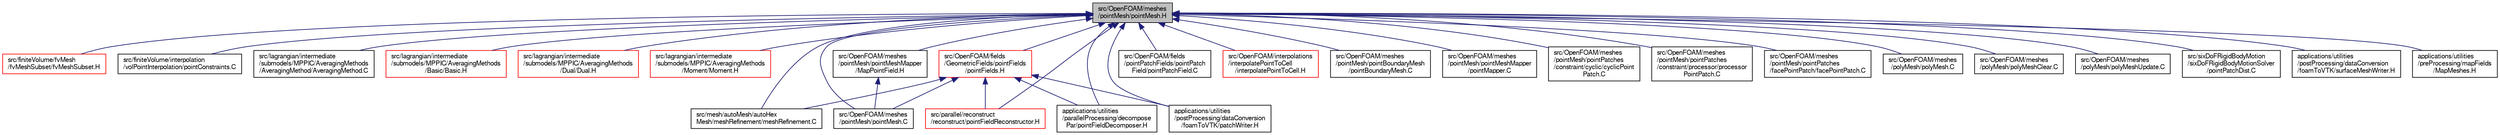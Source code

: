 digraph "src/OpenFOAM/meshes/pointMesh/pointMesh.H"
{
  bgcolor="transparent";
  edge [fontname="FreeSans",fontsize="10",labelfontname="FreeSans",labelfontsize="10"];
  node [fontname="FreeSans",fontsize="10",shape=record];
  Node225 [label="src/OpenFOAM/meshes\l/pointMesh/pointMesh.H",height=0.2,width=0.4,color="black", fillcolor="grey75", style="filled", fontcolor="black"];
  Node225 -> Node226 [dir="back",color="midnightblue",fontsize="10",style="solid",fontname="FreeSans"];
  Node226 [label="src/finiteVolume/fvMesh\l/fvMeshSubset/fvMeshSubset.H",height=0.2,width=0.4,color="red",URL="$a03563.html"];
  Node225 -> Node273 [dir="back",color="midnightblue",fontsize="10",style="solid",fontname="FreeSans"];
  Node273 [label="src/finiteVolume/interpolation\l/volPointInterpolation/pointConstraints.C",height=0.2,width=0.4,color="black",URL="$a04325.html"];
  Node225 -> Node274 [dir="back",color="midnightblue",fontsize="10",style="solid",fontname="FreeSans"];
  Node274 [label="src/lagrangian/intermediate\l/submodels/MPPIC/AveragingMethods\l/AveragingMethod/AveragingMethod.C",height=0.2,width=0.4,color="black",URL="$a06008.html"];
  Node225 -> Node275 [dir="back",color="midnightblue",fontsize="10",style="solid",fontname="FreeSans"];
  Node275 [label="src/lagrangian/intermediate\l/submodels/MPPIC/AveragingMethods\l/Basic/Basic.H",height=0.2,width=0.4,color="red",URL="$a06020.html"];
  Node225 -> Node278 [dir="back",color="midnightblue",fontsize="10",style="solid",fontname="FreeSans"];
  Node278 [label="src/lagrangian/intermediate\l/submodels/MPPIC/AveragingMethods\l/Dual/Dual.H",height=0.2,width=0.4,color="red",URL="$a06026.html"];
  Node225 -> Node280 [dir="back",color="midnightblue",fontsize="10",style="solid",fontname="FreeSans"];
  Node280 [label="src/lagrangian/intermediate\l/submodels/MPPIC/AveragingMethods\l/Moment/Moment.H",height=0.2,width=0.4,color="red",URL="$a06035.html"];
  Node225 -> Node229 [dir="back",color="midnightblue",fontsize="10",style="solid",fontname="FreeSans"];
  Node229 [label="src/mesh/autoMesh/autoHex\lMesh/meshRefinement/meshRefinement.C",height=0.2,width=0.4,color="black",URL="$a06917.html"];
  Node225 -> Node282 [dir="back",color="midnightblue",fontsize="10",style="solid",fontname="FreeSans"];
  Node282 [label="src/OpenFOAM/fields\l/GeometricFields/pointFields\l/pointFields.H",height=0.2,width=0.4,color="red",URL="$a09881.html"];
  Node282 -> Node229 [dir="back",color="midnightblue",fontsize="10",style="solid",fontname="FreeSans"];
  Node282 -> Node512 [dir="back",color="midnightblue",fontsize="10",style="solid",fontname="FreeSans"];
  Node512 [label="src/OpenFOAM/meshes\l/pointMesh/pointMesh.C",height=0.2,width=0.4,color="black",URL="$a11396.html"];
  Node282 -> Node513 [dir="back",color="midnightblue",fontsize="10",style="solid",fontname="FreeSans"];
  Node513 [label="src/parallel/reconstruct\l/reconstruct/pointFieldReconstructor.H",height=0.2,width=0.4,color="red",URL="$a13076.html"];
  Node282 -> Node518 [dir="back",color="midnightblue",fontsize="10",style="solid",fontname="FreeSans"];
  Node518 [label="applications/utilities\l/parallelProcessing/decompose\lPar/pointFieldDecomposer.H",height=0.2,width=0.4,color="black",URL="$a18776.html"];
  Node282 -> Node267 [dir="back",color="midnightblue",fontsize="10",style="solid",fontname="FreeSans"];
  Node267 [label="applications/utilities\l/postProcessing/dataConversion\l/foamToVTK/patchWriter.H",height=0.2,width=0.4,color="black",URL="$a18959.html"];
  Node225 -> Node519 [dir="back",color="midnightblue",fontsize="10",style="solid",fontname="FreeSans"];
  Node519 [label="src/OpenFOAM/fields\l/pointPatchFields/pointPatch\lField/pointPatchField.C",height=0.2,width=0.4,color="black",URL="$a10145.html"];
  Node225 -> Node520 [dir="back",color="midnightblue",fontsize="10",style="solid",fontname="FreeSans"];
  Node520 [label="src/OpenFOAM/interpolations\l/interpolatePointToCell\l/interpolatePointToCell.H",height=0.2,width=0.4,color="red",URL="$a10388.html",tooltip="Interpolates (averages) the vertex values to the cell center. "];
  Node225 -> Node524 [dir="back",color="midnightblue",fontsize="10",style="solid",fontname="FreeSans"];
  Node524 [label="src/OpenFOAM/meshes\l/pointMesh/pointBoundaryMesh\l/pointBoundaryMesh.C",height=0.2,width=0.4,color="black",URL="$a11390.html"];
  Node225 -> Node512 [dir="back",color="midnightblue",fontsize="10",style="solid",fontname="FreeSans"];
  Node225 -> Node525 [dir="back",color="midnightblue",fontsize="10",style="solid",fontname="FreeSans"];
  Node525 [label="src/OpenFOAM/meshes\l/pointMesh/pointMeshMapper\l/MapPointField.H",height=0.2,width=0.4,color="black",URL="$a11402.html"];
  Node525 -> Node512 [dir="back",color="midnightblue",fontsize="10",style="solid",fontname="FreeSans"];
  Node225 -> Node526 [dir="back",color="midnightblue",fontsize="10",style="solid",fontname="FreeSans"];
  Node526 [label="src/OpenFOAM/meshes\l/pointMesh/pointMeshMapper\l/pointMapper.C",height=0.2,width=0.4,color="black",URL="$a11408.html"];
  Node225 -> Node527 [dir="back",color="midnightblue",fontsize="10",style="solid",fontname="FreeSans"];
  Node527 [label="src/OpenFOAM/meshes\l/pointMesh/pointPatches\l/constraint/cyclic/cyclicPoint\lPatch.C",height=0.2,width=0.4,color="black",URL="$a11435.html"];
  Node225 -> Node528 [dir="back",color="midnightblue",fontsize="10",style="solid",fontname="FreeSans"];
  Node528 [label="src/OpenFOAM/meshes\l/pointMesh/pointPatches\l/constraint/processor/processor\lPointPatch.C",height=0.2,width=0.4,color="black",URL="$a11459.html"];
  Node225 -> Node529 [dir="back",color="midnightblue",fontsize="10",style="solid",fontname="FreeSans"];
  Node529 [label="src/OpenFOAM/meshes\l/pointMesh/pointPatches\l/facePointPatch/facePointPatch.C",height=0.2,width=0.4,color="black",URL="$a11501.html"];
  Node225 -> Node530 [dir="back",color="midnightblue",fontsize="10",style="solid",fontname="FreeSans"];
  Node530 [label="src/OpenFOAM/meshes\l/polyMesh/polyMesh.C",height=0.2,width=0.4,color="black",URL="$a11627.html"];
  Node225 -> Node531 [dir="back",color="midnightblue",fontsize="10",style="solid",fontname="FreeSans"];
  Node531 [label="src/OpenFOAM/meshes\l/polyMesh/polyMeshClear.C",height=0.2,width=0.4,color="black",URL="$a11642.html"];
  Node225 -> Node532 [dir="back",color="midnightblue",fontsize="10",style="solid",fontname="FreeSans"];
  Node532 [label="src/OpenFOAM/meshes\l/polyMesh/polyMeshUpdate.C",height=0.2,width=0.4,color="black",URL="$a11669.html",tooltip="Update the polyMesh corresponding to the given map. "];
  Node225 -> Node513 [dir="back",color="midnightblue",fontsize="10",style="solid",fontname="FreeSans"];
  Node225 -> Node517 [dir="back",color="midnightblue",fontsize="10",style="solid",fontname="FreeSans"];
  Node517 [label="src/sixDoFRigidBodyMotion\l/sixDoFRigidBodyMotionSolver\l/pointPatchDist.C",height=0.2,width=0.4,color="black",URL="$a15023.html"];
  Node225 -> Node518 [dir="back",color="midnightblue",fontsize="10",style="solid",fontname="FreeSans"];
  Node225 -> Node267 [dir="back",color="midnightblue",fontsize="10",style="solid",fontname="FreeSans"];
  Node225 -> Node268 [dir="back",color="midnightblue",fontsize="10",style="solid",fontname="FreeSans"];
  Node268 [label="applications/utilities\l/postProcessing/dataConversion\l/foamToVTK/surfaceMeshWriter.H",height=0.2,width=0.4,color="black",URL="$a18968.html"];
  Node225 -> Node533 [dir="back",color="midnightblue",fontsize="10",style="solid",fontname="FreeSans"];
  Node533 [label="applications/utilities\l/preProcessing/mapFields\l/MapMeshes.H",height=0.2,width=0.4,color="black",URL="$a19505.html"];
}
